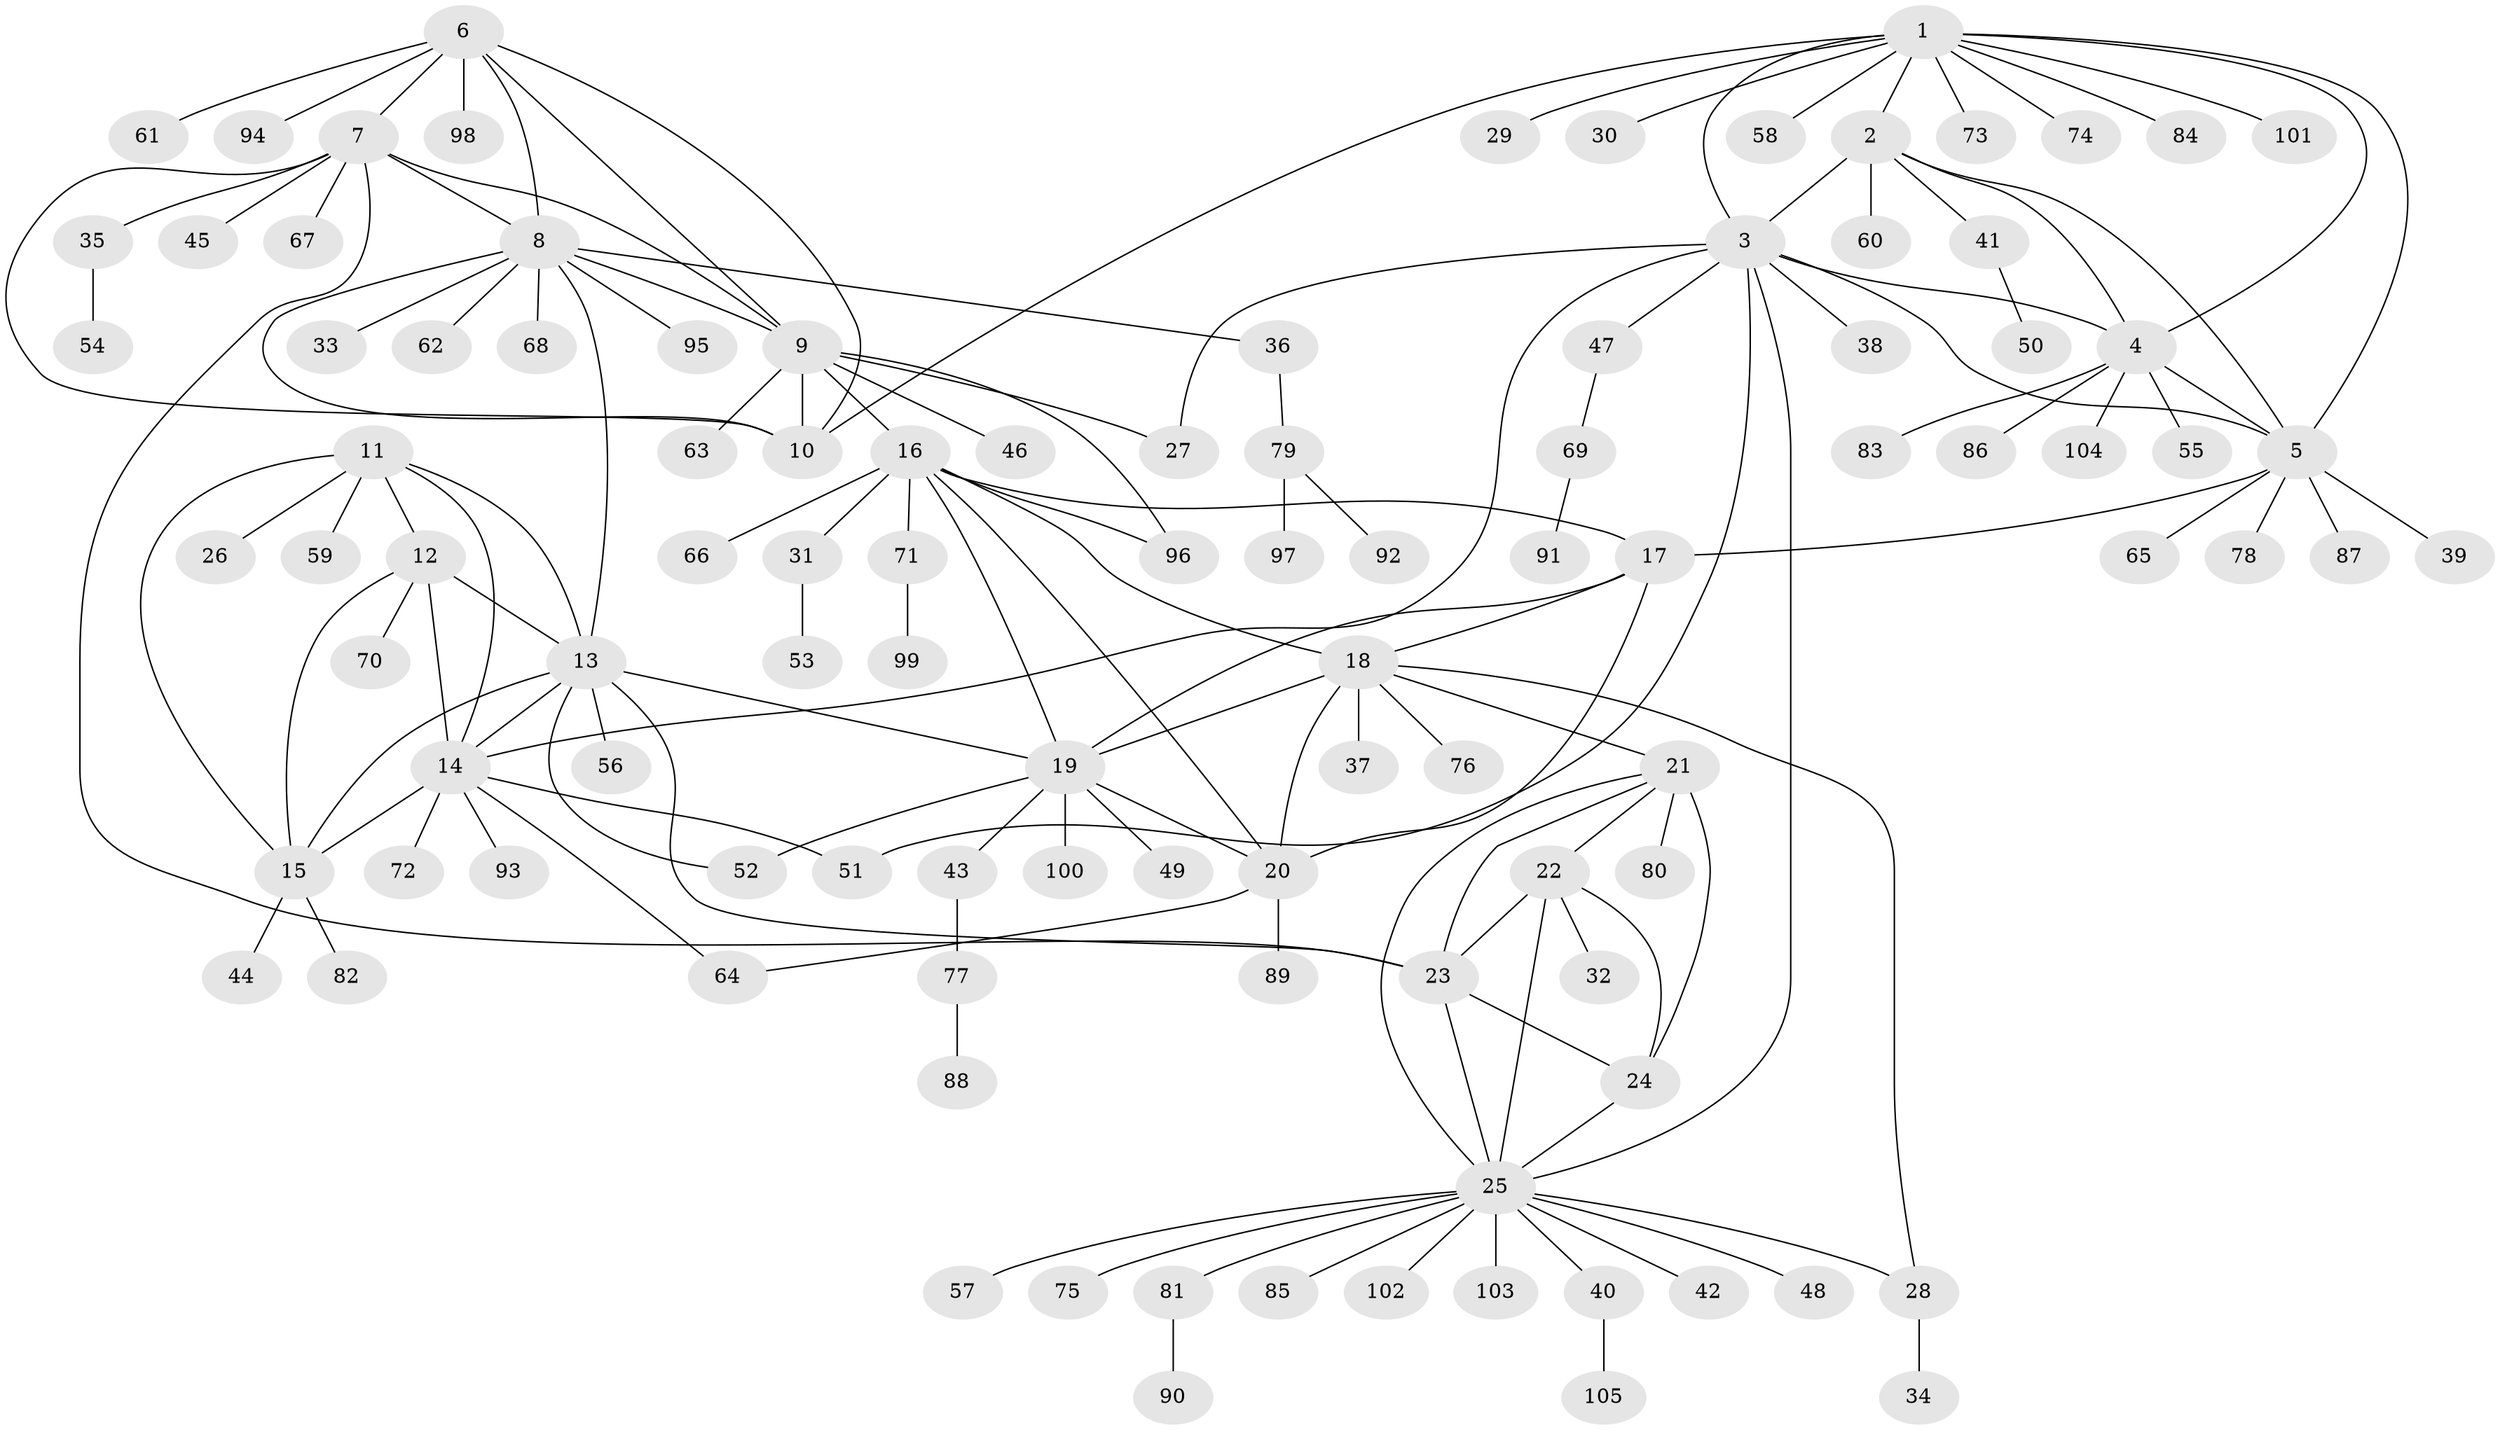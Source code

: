 // Generated by graph-tools (version 1.1) at 2025/11/02/27/25 16:11:31]
// undirected, 105 vertices, 146 edges
graph export_dot {
graph [start="1"]
  node [color=gray90,style=filled];
  1;
  2;
  3;
  4;
  5;
  6;
  7;
  8;
  9;
  10;
  11;
  12;
  13;
  14;
  15;
  16;
  17;
  18;
  19;
  20;
  21;
  22;
  23;
  24;
  25;
  26;
  27;
  28;
  29;
  30;
  31;
  32;
  33;
  34;
  35;
  36;
  37;
  38;
  39;
  40;
  41;
  42;
  43;
  44;
  45;
  46;
  47;
  48;
  49;
  50;
  51;
  52;
  53;
  54;
  55;
  56;
  57;
  58;
  59;
  60;
  61;
  62;
  63;
  64;
  65;
  66;
  67;
  68;
  69;
  70;
  71;
  72;
  73;
  74;
  75;
  76;
  77;
  78;
  79;
  80;
  81;
  82;
  83;
  84;
  85;
  86;
  87;
  88;
  89;
  90;
  91;
  92;
  93;
  94;
  95;
  96;
  97;
  98;
  99;
  100;
  101;
  102;
  103;
  104;
  105;
  1 -- 2;
  1 -- 3;
  1 -- 4;
  1 -- 5;
  1 -- 10;
  1 -- 29;
  1 -- 30;
  1 -- 58;
  1 -- 73;
  1 -- 74;
  1 -- 84;
  1 -- 101;
  2 -- 3;
  2 -- 4;
  2 -- 5;
  2 -- 41;
  2 -- 60;
  3 -- 4;
  3 -- 5;
  3 -- 14;
  3 -- 25;
  3 -- 27;
  3 -- 38;
  3 -- 47;
  3 -- 51;
  4 -- 5;
  4 -- 55;
  4 -- 83;
  4 -- 86;
  4 -- 104;
  5 -- 17;
  5 -- 39;
  5 -- 65;
  5 -- 78;
  5 -- 87;
  6 -- 7;
  6 -- 8;
  6 -- 9;
  6 -- 10;
  6 -- 61;
  6 -- 94;
  6 -- 98;
  7 -- 8;
  7 -- 9;
  7 -- 10;
  7 -- 23;
  7 -- 35;
  7 -- 45;
  7 -- 67;
  8 -- 9;
  8 -- 10;
  8 -- 13;
  8 -- 33;
  8 -- 36;
  8 -- 62;
  8 -- 68;
  8 -- 95;
  9 -- 10;
  9 -- 16;
  9 -- 27;
  9 -- 46;
  9 -- 63;
  9 -- 96;
  11 -- 12;
  11 -- 13;
  11 -- 14;
  11 -- 15;
  11 -- 26;
  11 -- 59;
  12 -- 13;
  12 -- 14;
  12 -- 15;
  12 -- 70;
  13 -- 14;
  13 -- 15;
  13 -- 19;
  13 -- 23;
  13 -- 52;
  13 -- 56;
  14 -- 15;
  14 -- 51;
  14 -- 64;
  14 -- 72;
  14 -- 93;
  15 -- 44;
  15 -- 82;
  16 -- 17;
  16 -- 18;
  16 -- 19;
  16 -- 20;
  16 -- 31;
  16 -- 66;
  16 -- 71;
  16 -- 96;
  17 -- 18;
  17 -- 19;
  17 -- 20;
  18 -- 19;
  18 -- 20;
  18 -- 21;
  18 -- 28;
  18 -- 37;
  18 -- 76;
  19 -- 20;
  19 -- 43;
  19 -- 49;
  19 -- 52;
  19 -- 100;
  20 -- 64;
  20 -- 89;
  21 -- 22;
  21 -- 23;
  21 -- 24;
  21 -- 25;
  21 -- 80;
  22 -- 23;
  22 -- 24;
  22 -- 25;
  22 -- 32;
  23 -- 24;
  23 -- 25;
  24 -- 25;
  25 -- 28;
  25 -- 40;
  25 -- 42;
  25 -- 48;
  25 -- 57;
  25 -- 75;
  25 -- 81;
  25 -- 85;
  25 -- 102;
  25 -- 103;
  28 -- 34;
  31 -- 53;
  35 -- 54;
  36 -- 79;
  40 -- 105;
  41 -- 50;
  43 -- 77;
  47 -- 69;
  69 -- 91;
  71 -- 99;
  77 -- 88;
  79 -- 92;
  79 -- 97;
  81 -- 90;
}
